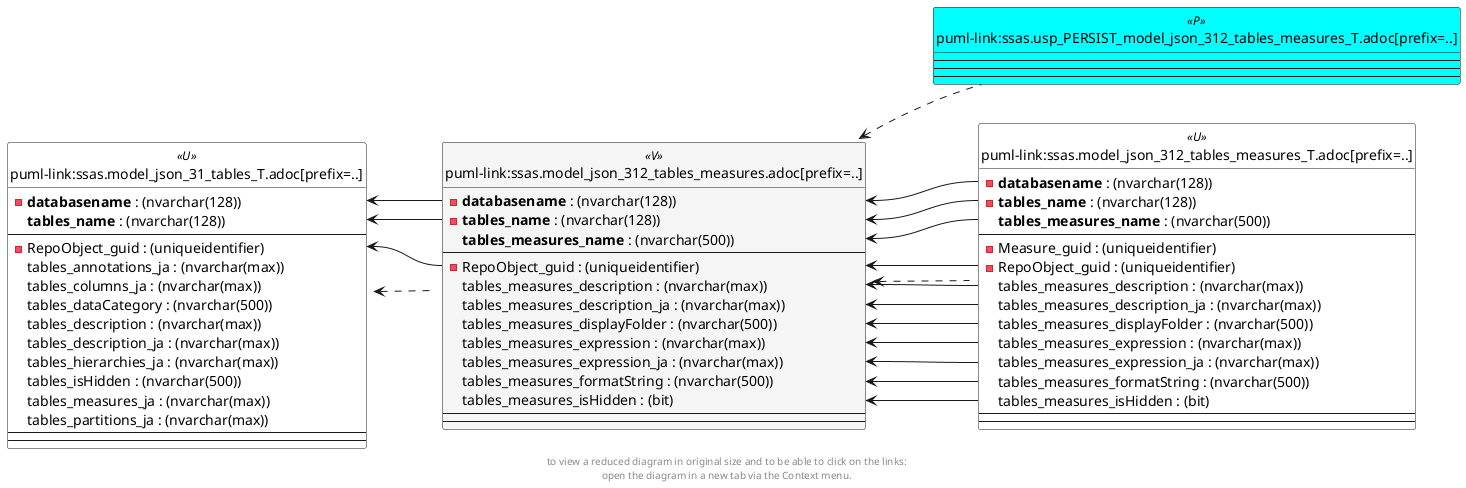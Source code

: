 @startuml
left to right direction
'top to bottom direction
hide circle
'avoide "." issues:
set namespaceSeparator none


skinparam class {
  BackgroundColor White
  BackgroundColor<<FN>> Yellow
  BackgroundColor<<FS>> Yellow
  BackgroundColor<<FT>> LightGray
  BackgroundColor<<IF>> Yellow
  BackgroundColor<<IS>> Yellow
  BackgroundColor<<P>> Aqua
  BackgroundColor<<PC>> Aqua
  BackgroundColor<<SN>> Yellow
  BackgroundColor<<SO>> SlateBlue
  BackgroundColor<<TF>> LightGray
  BackgroundColor<<TR>> Tomato
  BackgroundColor<<U>> White
  BackgroundColor<<V>> WhiteSmoke
  BackgroundColor<<X>> Aqua
}


entity "puml-link:ssas.model_json_31_tables_T.adoc[prefix=..]" as ssas.model_json_31_tables_T << U >> {
  - **databasename** : (nvarchar(128))
  **tables_name** : (nvarchar(128))
  --
  - RepoObject_guid : (uniqueidentifier)
  tables_annotations_ja : (nvarchar(max))
  tables_columns_ja : (nvarchar(max))
  tables_dataCategory : (nvarchar(500))
  tables_description : (nvarchar(max))
  tables_description_ja : (nvarchar(max))
  tables_hierarchies_ja : (nvarchar(max))
  tables_isHidden : (nvarchar(500))
  tables_measures_ja : (nvarchar(max))
  tables_partitions_ja : (nvarchar(max))
  --
  --
}

entity "puml-link:ssas.model_json_312_tables_measures.adoc[prefix=..]" as ssas.model_json_312_tables_measures << V >> {
  - **databasename** : (nvarchar(128))
  - **tables_name** : (nvarchar(128))
  **tables_measures_name** : (nvarchar(500))
  --
  - RepoObject_guid : (uniqueidentifier)
  tables_measures_description : (nvarchar(max))
  tables_measures_description_ja : (nvarchar(max))
  tables_measures_displayFolder : (nvarchar(500))
  tables_measures_expression : (nvarchar(max))
  tables_measures_expression_ja : (nvarchar(max))
  tables_measures_formatString : (nvarchar(500))
  tables_measures_isHidden : (bit)
  --
  --
}

entity "puml-link:ssas.model_json_312_tables_measures_T.adoc[prefix=..]" as ssas.model_json_312_tables_measures_T << U >> {
  - **databasename** : (nvarchar(128))
  - **tables_name** : (nvarchar(128))
  **tables_measures_name** : (nvarchar(500))
  --
  - Measure_guid : (uniqueidentifier)
  - RepoObject_guid : (uniqueidentifier)
  tables_measures_description : (nvarchar(max))
  tables_measures_description_ja : (nvarchar(max))
  tables_measures_displayFolder : (nvarchar(500))
  tables_measures_expression : (nvarchar(max))
  tables_measures_expression_ja : (nvarchar(max))
  tables_measures_formatString : (nvarchar(500))
  tables_measures_isHidden : (bit)
  --
  --
}

entity "puml-link:ssas.usp_PERSIST_model_json_312_tables_measures_T.adoc[prefix=..]" as ssas.usp_PERSIST_model_json_312_tables_measures_T << P >> {
  --
  --
  --
}

ssas.model_json_31_tables_T <.. ssas.model_json_312_tables_measures
ssas.model_json_312_tables_measures <.. ssas.model_json_312_tables_measures_T
ssas.model_json_312_tables_measures <.. ssas.usp_PERSIST_model_json_312_tables_measures_T
ssas.model_json_31_tables_T::databasename <-- ssas.model_json_312_tables_measures::databasename
ssas.model_json_31_tables_T::RepoObject_guid <-- ssas.model_json_312_tables_measures::RepoObject_guid
ssas.model_json_31_tables_T::tables_name <-- ssas.model_json_312_tables_measures::tables_name
ssas.model_json_312_tables_measures::databasename <-- ssas.model_json_312_tables_measures_T::databasename
ssas.model_json_312_tables_measures::RepoObject_guid <-- ssas.model_json_312_tables_measures_T::RepoObject_guid
ssas.model_json_312_tables_measures::tables_measures_description <-- ssas.model_json_312_tables_measures_T::tables_measures_description
ssas.model_json_312_tables_measures::tables_measures_description_ja <-- ssas.model_json_312_tables_measures_T::tables_measures_description_ja
ssas.model_json_312_tables_measures::tables_measures_displayFolder <-- ssas.model_json_312_tables_measures_T::tables_measures_displayFolder
ssas.model_json_312_tables_measures::tables_measures_expression <-- ssas.model_json_312_tables_measures_T::tables_measures_expression
ssas.model_json_312_tables_measures::tables_measures_expression_ja <-- ssas.model_json_312_tables_measures_T::tables_measures_expression_ja
ssas.model_json_312_tables_measures::tables_measures_formatString <-- ssas.model_json_312_tables_measures_T::tables_measures_formatString
ssas.model_json_312_tables_measures::tables_measures_isHidden <-- ssas.model_json_312_tables_measures_T::tables_measures_isHidden
ssas.model_json_312_tables_measures::tables_measures_name <-- ssas.model_json_312_tables_measures_T::tables_measures_name
ssas.model_json_312_tables_measures::tables_name <-- ssas.model_json_312_tables_measures_T::tables_name
footer
to view a reduced diagram in original size and to be able to click on the links:
open the diagram in a new tab via the Context menu.
end footer

@enduml


